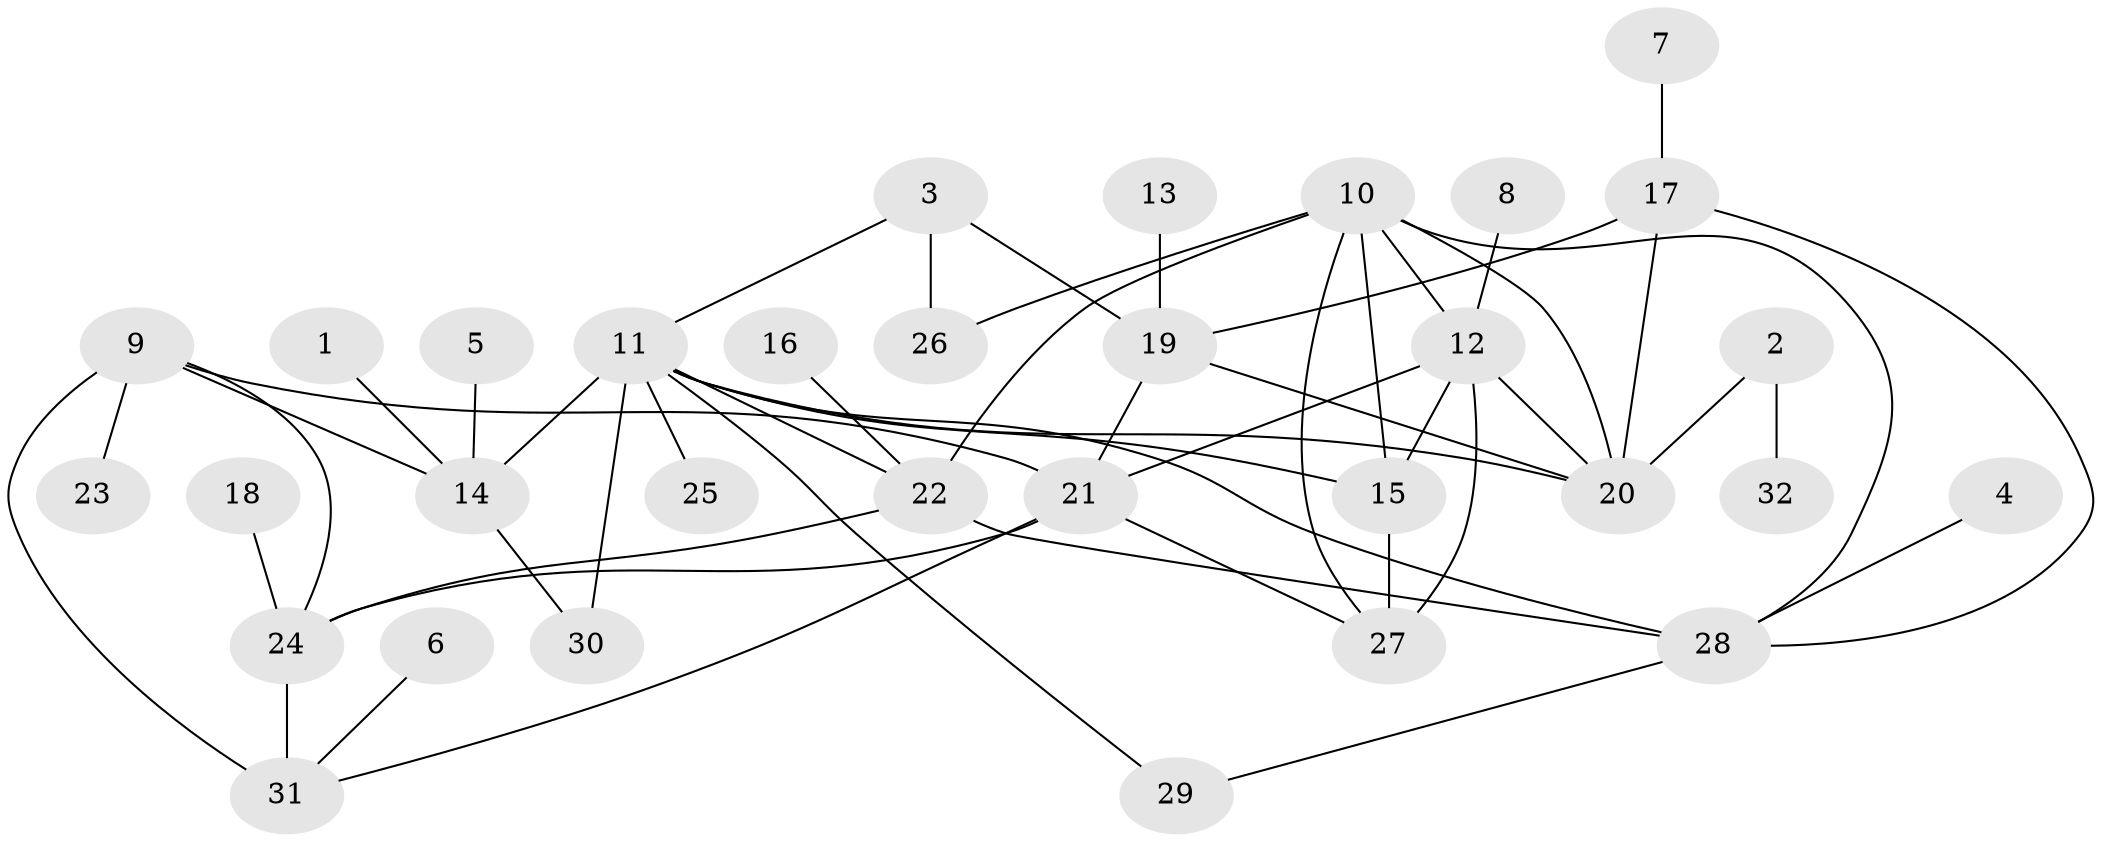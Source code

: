 // original degree distribution, {5: 0.028846153846153848, 7: 0.057692307692307696, 8: 0.08653846153846154, 9: 0.038461538461538464, 6: 0.019230769230769232, 10: 0.009615384615384616, 1: 0.5673076923076923, 2: 0.125, 3: 0.057692307692307696, 4: 0.009615384615384616}
// Generated by graph-tools (version 1.1) at 2025/37/03/04/25 23:37:46]
// undirected, 32 vertices, 52 edges
graph export_dot {
  node [color=gray90,style=filled];
  1;
  2;
  3;
  4;
  5;
  6;
  7;
  8;
  9;
  10;
  11;
  12;
  13;
  14;
  15;
  16;
  17;
  18;
  19;
  20;
  21;
  22;
  23;
  24;
  25;
  26;
  27;
  28;
  29;
  30;
  31;
  32;
  1 -- 14 [weight=1.0];
  2 -- 20 [weight=1.0];
  2 -- 32 [weight=1.0];
  3 -- 11 [weight=1.0];
  3 -- 19 [weight=1.0];
  3 -- 26 [weight=1.0];
  4 -- 28 [weight=1.0];
  5 -- 14 [weight=1.0];
  6 -- 31 [weight=1.0];
  7 -- 17 [weight=1.0];
  8 -- 12 [weight=1.0];
  9 -- 14 [weight=1.0];
  9 -- 21 [weight=1.0];
  9 -- 23 [weight=1.0];
  9 -- 24 [weight=1.0];
  9 -- 31 [weight=2.0];
  10 -- 12 [weight=1.0];
  10 -- 15 [weight=2.0];
  10 -- 20 [weight=1.0];
  10 -- 22 [weight=1.0];
  10 -- 26 [weight=1.0];
  10 -- 27 [weight=1.0];
  10 -- 28 [weight=4.0];
  11 -- 14 [weight=3.0];
  11 -- 15 [weight=1.0];
  11 -- 20 [weight=1.0];
  11 -- 22 [weight=1.0];
  11 -- 25 [weight=1.0];
  11 -- 28 [weight=2.0];
  11 -- 29 [weight=1.0];
  11 -- 30 [weight=3.0];
  12 -- 15 [weight=2.0];
  12 -- 20 [weight=1.0];
  12 -- 21 [weight=1.0];
  12 -- 27 [weight=1.0];
  13 -- 19 [weight=1.0];
  14 -- 30 [weight=1.0];
  15 -- 27 [weight=2.0];
  16 -- 22 [weight=1.0];
  17 -- 19 [weight=2.0];
  17 -- 20 [weight=2.0];
  17 -- 28 [weight=1.0];
  18 -- 24 [weight=1.0];
  19 -- 20 [weight=4.0];
  19 -- 21 [weight=1.0];
  21 -- 24 [weight=1.0];
  21 -- 27 [weight=1.0];
  21 -- 31 [weight=2.0];
  22 -- 24 [weight=1.0];
  22 -- 28 [weight=3.0];
  24 -- 31 [weight=2.0];
  28 -- 29 [weight=1.0];
}
